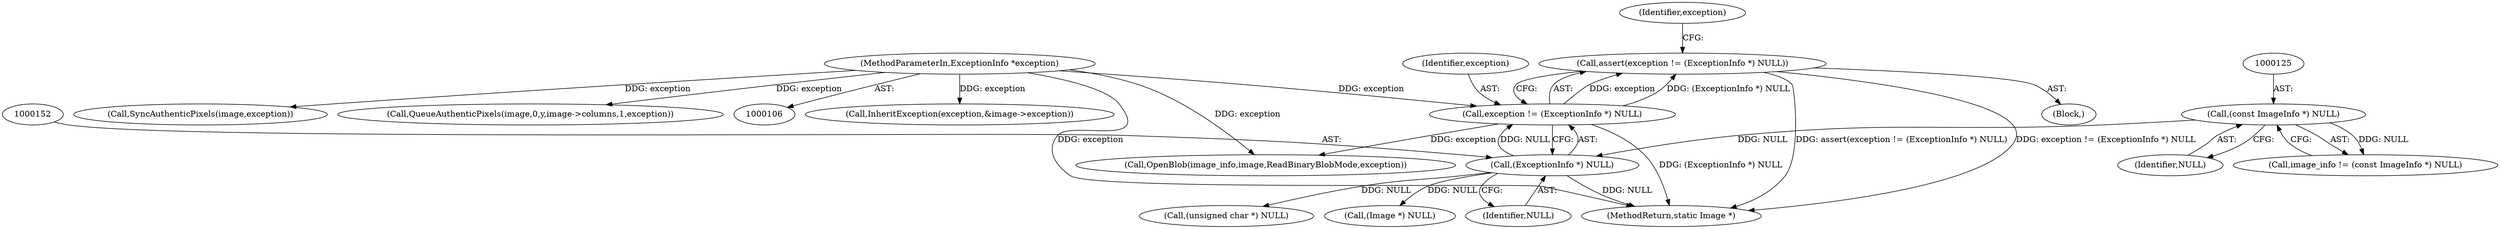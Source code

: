 digraph "0_ImageMagick_f6e9d0d9955e85bdd7540b251cd50d598dacc5e6_51@API" {
"1000148" [label="(Call,assert(exception != (ExceptionInfo *) NULL))"];
"1000149" [label="(Call,exception != (ExceptionInfo *) NULL)"];
"1000108" [label="(MethodParameterIn,ExceptionInfo *exception)"];
"1000151" [label="(Call,(ExceptionInfo *) NULL)"];
"1000124" [label="(Call,(const ImageInfo *) NULL)"];
"1000150" [label="(Identifier,exception)"];
"1000315" [label="(Call,InheritException(exception,&image->exception))"];
"1000342" [label="(Call,(unsigned char *) NULL)"];
"1000122" [label="(Call,image_info != (const ImageInfo *) NULL)"];
"1000124" [label="(Call,(const ImageInfo *) NULL)"];
"1000166" [label="(Call,OpenBlob(image_info,image,ReadBinaryBlobMode,exception))"];
"1000126" [label="(Identifier,NULL)"];
"1000181" [label="(Call,(Image *) NULL)"];
"1000148" [label="(Call,assert(exception != (ExceptionInfo *) NULL))"];
"1000473" [label="(Call,SyncAuthenticPixels(image,exception))"];
"1000511" [label="(MethodReturn,static Image *)"];
"1000108" [label="(MethodParameterIn,ExceptionInfo *exception)"];
"1000394" [label="(Call,QueueAuthenticPixels(image,0,y,image->columns,1,exception))"];
"1000109" [label="(Block,)"];
"1000157" [label="(Identifier,exception)"];
"1000153" [label="(Identifier,NULL)"];
"1000149" [label="(Call,exception != (ExceptionInfo *) NULL)"];
"1000151" [label="(Call,(ExceptionInfo *) NULL)"];
"1000148" -> "1000109"  [label="AST: "];
"1000148" -> "1000149"  [label="CFG: "];
"1000149" -> "1000148"  [label="AST: "];
"1000157" -> "1000148"  [label="CFG: "];
"1000148" -> "1000511"  [label="DDG: exception != (ExceptionInfo *) NULL"];
"1000148" -> "1000511"  [label="DDG: assert(exception != (ExceptionInfo *) NULL)"];
"1000149" -> "1000148"  [label="DDG: exception"];
"1000149" -> "1000148"  [label="DDG: (ExceptionInfo *) NULL"];
"1000149" -> "1000151"  [label="CFG: "];
"1000150" -> "1000149"  [label="AST: "];
"1000151" -> "1000149"  [label="AST: "];
"1000149" -> "1000511"  [label="DDG: (ExceptionInfo *) NULL"];
"1000108" -> "1000149"  [label="DDG: exception"];
"1000151" -> "1000149"  [label="DDG: NULL"];
"1000149" -> "1000166"  [label="DDG: exception"];
"1000108" -> "1000106"  [label="AST: "];
"1000108" -> "1000511"  [label="DDG: exception"];
"1000108" -> "1000166"  [label="DDG: exception"];
"1000108" -> "1000315"  [label="DDG: exception"];
"1000108" -> "1000394"  [label="DDG: exception"];
"1000108" -> "1000473"  [label="DDG: exception"];
"1000151" -> "1000153"  [label="CFG: "];
"1000152" -> "1000151"  [label="AST: "];
"1000153" -> "1000151"  [label="AST: "];
"1000151" -> "1000511"  [label="DDG: NULL"];
"1000124" -> "1000151"  [label="DDG: NULL"];
"1000151" -> "1000181"  [label="DDG: NULL"];
"1000151" -> "1000342"  [label="DDG: NULL"];
"1000124" -> "1000122"  [label="AST: "];
"1000124" -> "1000126"  [label="CFG: "];
"1000125" -> "1000124"  [label="AST: "];
"1000126" -> "1000124"  [label="AST: "];
"1000122" -> "1000124"  [label="CFG: "];
"1000124" -> "1000122"  [label="DDG: NULL"];
}
